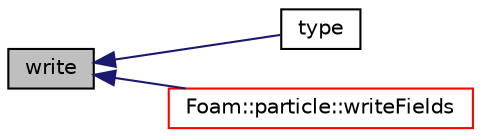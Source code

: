 digraph "write"
{
  bgcolor="transparent";
  edge [fontname="Helvetica",fontsize="10",labelfontname="Helvetica",labelfontsize="10"];
  node [fontname="Helvetica",fontsize="10",shape=record];
  rankdir="LR";
  Node1 [label="write",height=0.2,width=0.4,color="black", fillcolor="grey75", style="filled", fontcolor="black"];
  Node1 -> Node2 [dir="back",color="midnightblue",fontsize="10",style="solid",fontname="Helvetica"];
  Node2 [label="type",height=0.2,width=0.4,color="black",URL="$a01201.html#a488ff3181f095789630e92d9769542fb",tooltip="Runtime type name information. Use cloud type. "];
  Node1 -> Node3 [dir="back",color="midnightblue",fontsize="10",style="solid",fontname="Helvetica"];
  Node3 [label="Foam::particle::writeFields",height=0.2,width=0.4,color="red",URL="$a01812.html#a906eddb9c2a5710c531a5a57276cc18e",tooltip="Write the fields associated with the owner cloud. "];
}
